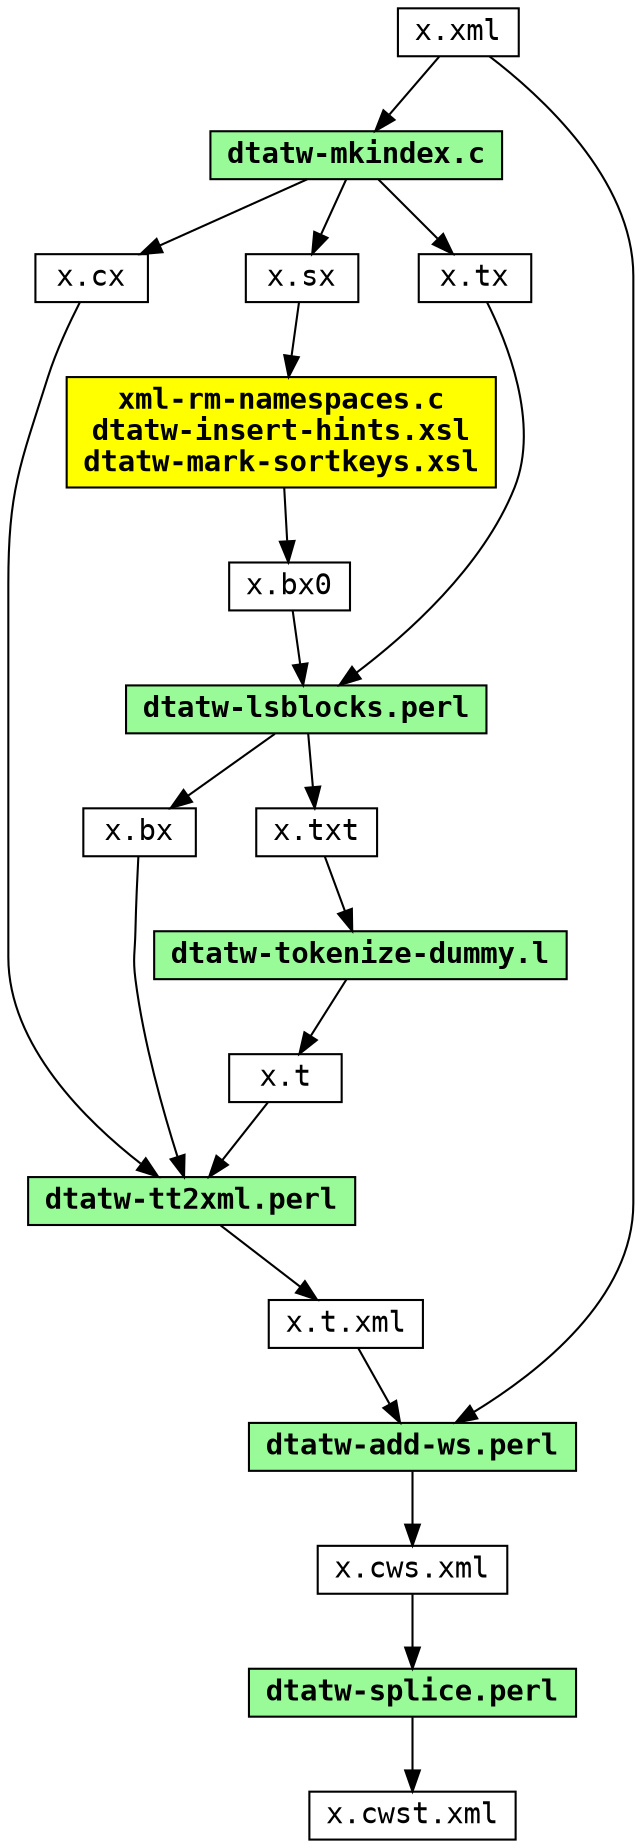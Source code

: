 /* -*- Mode: C -*- */
digraph dataflow {
  node [shape=rectangle,height=0.25,fontname="Courier"];
  edge [decorate=0,fontname="Courier"];

  xml [label="x.xml"];

  mkindex [label="dtatw-mkindex.c",shape=rectangle,style=filled,fillcolor=PaleGreen,fontname="Courier-Bold"];
  xml -> mkindex;

  cx [label="x.cx"];
  sx [label="x.sx"];
  tx [label="x.tx"];
  mkindex -> cx;
  mkindex -> sx;
  mkindex -> tx;
  {rank=same; cx sx tx}

  bx0 [label="x.bx0"];
  mkbx0 [label="xml-rm-namespaces.c\ndtatw-insert-hints.xsl\ndtatw-mark-sortkeys.xsl",shape=rectangle,style=filled,fillcolor=yellow,fontname="Courier-Bold"];
  sx -> mkbx0;
  mkbx0 -> bx0;

  bx [label="x.bx"];
  txt [label="x.txt"];
  lsblocks [label="dtatw-lsblocks.perl",shape=rectangle,style=filled,fillcolor=PaleGreen,fontname="Courier-Bold"];
  bx0 -> lsblocks;
  tx  -> lsblocks;
  lsblocks -> bx;
  lsblocks -> txt;
  {rank=same; bx txt}

  t [label="x.t"];
  tokenize [label="dtatw-tokenize-dummy.l",shape=rectangle,style=filled,fillcolor=PaleGreen,fontname="Courier-Bold"];
  txt -> tokenize;
  tokenize -> t;

  t_xml [label="x.t.xml"];
  t2xml [label="dtatw-tt2xml.perl",shape=rectangle,style=filled,fillcolor=PaleGreen,fontname="Courier-Bold"];
  t -> t2xml;
  bx -> t2xml;
  cx -> t2xml;
  t2xml -> t_xml;

  /*
  w_xml [label="x.w.xml"];
  txml2wxml [label="dtatw-txml2wxml.xsl",shape=rectangle,style=filled,fillcolor=PaleGreen,fontname="Courier-Bold"];
  t_xml -> txml2wxml;
  txml2wxml -> w_xml;
  //w_xml -> xml [label="xml:base",style=dotted];

  s_xml [label="x.s.xml"];
  txml2sxml [label="dtatw-txml2sxml.xsl",shape=rectangle,style=filled,fillcolor=PaleGreen,fontname="Courier-Bold"];
  t_xml -> txml2sxml;
  txml2sxml -> s_xml;
  //s_xml -> w_xml [label="xml:base",style=dotted];

  a_xml [label="x.a.xml"];
  txml2axml [label="dtatw-txml2axml.xsl",shape=rectangle,style=filled,fillcolor=PaleGreen,fontname="Courier-Bold"];
  t_xml -> txml2axml;
  txml2axml -> a_xml;
  //a_xml -> w_xml [label="xml:base",style=dotted];
  */

  //-- splicing
  add_ws  [label="dtatw-add-ws.perl",shape=rectangle,style=filled,fillcolor=PaleGreen,fontname="Courier-Bold"];
  t_xml -> add_ws;
  xml   -> add_ws;
  add_ws -> cws_xml;
  cws_xml [label="x.cws.xml"];

  splice [label="dtatw-splice.perl",shape=rectangle,style=filled,fillcolor=PaleGreen,fontname="Courier-Bold"];
  cws_xml -> splice;
  splice -> cwst_xml;
  cwst_xml [label="x.cwst.xml"];
}
